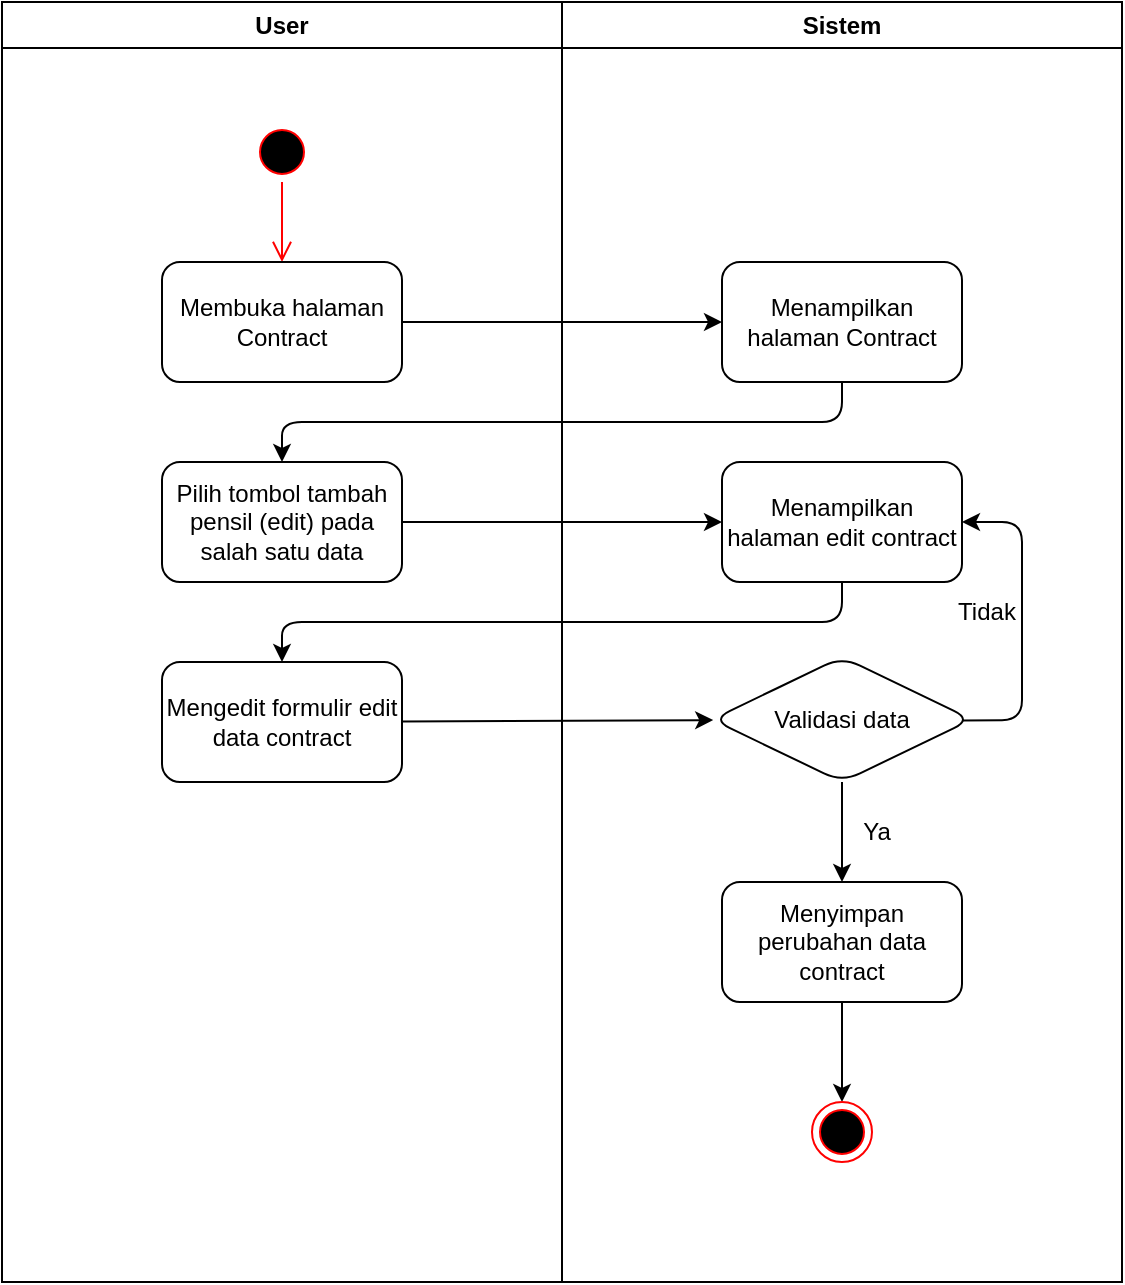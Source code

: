 <mxfile>
    <diagram id="TUFyzA_Yr2taj4uDOHVB" name="Page-1">
        <mxGraphModel dx="876" dy="467" grid="1" gridSize="10" guides="1" tooltips="1" connect="1" arrows="1" fold="1" page="1" pageScale="1" pageWidth="850" pageHeight="1100" math="0" shadow="0">
            <root>
                <mxCell id="0"/>
                <mxCell id="1" parent="0"/>
                <mxCell id="2" value="User" style="swimlane;whiteSpace=wrap;html=1;" vertex="1" parent="1">
                    <mxGeometry x="80" y="120" width="280" height="640" as="geometry"/>
                </mxCell>
                <mxCell id="3" value="" style="ellipse;html=1;shape=startState;fillColor=#000000;strokeColor=#ff0000;" vertex="1" parent="2">
                    <mxGeometry x="125" y="60" width="30" height="30" as="geometry"/>
                </mxCell>
                <mxCell id="4" value="" style="edgeStyle=orthogonalEdgeStyle;html=1;verticalAlign=bottom;endArrow=open;endSize=8;strokeColor=#ff0000;" edge="1" parent="2" source="3">
                    <mxGeometry relative="1" as="geometry">
                        <mxPoint x="140" y="130" as="targetPoint"/>
                    </mxGeometry>
                </mxCell>
                <mxCell id="5" value="Membuka halaman Contract" style="rounded=1;whiteSpace=wrap;html=1;" vertex="1" parent="2">
                    <mxGeometry x="80" y="130" width="120" height="60" as="geometry"/>
                </mxCell>
                <mxCell id="6" value="Pilih tombol tambah pensil (edit) pada salah satu data" style="rounded=1;whiteSpace=wrap;html=1;" vertex="1" parent="2">
                    <mxGeometry x="80" y="230" width="120" height="60" as="geometry"/>
                </mxCell>
                <mxCell id="15" value="Mengedit formulir edit data contract" style="rounded=1;whiteSpace=wrap;html=1;" vertex="1" parent="2">
                    <mxGeometry x="80" y="330" width="120" height="60" as="geometry"/>
                </mxCell>
                <mxCell id="7" value="Sistem" style="swimlane;whiteSpace=wrap;html=1;" vertex="1" parent="1">
                    <mxGeometry x="360" y="120" width="280" height="640" as="geometry"/>
                </mxCell>
                <mxCell id="8" value="Menampilkan halaman Contract" style="rounded=1;whiteSpace=wrap;html=1;" vertex="1" parent="7">
                    <mxGeometry x="80" y="130" width="120" height="60" as="geometry"/>
                </mxCell>
                <mxCell id="9" value="Menampilkan halaman edit contract" style="rounded=1;whiteSpace=wrap;html=1;" vertex="1" parent="7">
                    <mxGeometry x="80" y="230" width="120" height="60" as="geometry"/>
                </mxCell>
                <mxCell id="21" style="edgeStyle=none;html=1;entryX=1;entryY=0.5;entryDx=0;entryDy=0;exitX=0.963;exitY=0.508;exitDx=0;exitDy=0;exitPerimeter=0;" edge="1" parent="7" source="19" target="9">
                    <mxGeometry relative="1" as="geometry">
                        <Array as="points">
                            <mxPoint x="230" y="359"/>
                            <mxPoint x="230" y="260"/>
                        </Array>
                    </mxGeometry>
                </mxCell>
                <mxCell id="26" value="" style="edgeStyle=none;html=1;" edge="1" parent="7" source="19" target="25">
                    <mxGeometry relative="1" as="geometry"/>
                </mxCell>
                <mxCell id="19" value="Validasi data" style="rhombus;whiteSpace=wrap;html=1;rounded=1;" vertex="1" parent="7">
                    <mxGeometry x="75" y="327.5" width="130" height="62.5" as="geometry"/>
                </mxCell>
                <mxCell id="24" value="Ya" style="text;html=1;align=center;verticalAlign=middle;resizable=0;points=[];autosize=1;strokeColor=none;fillColor=none;" vertex="1" parent="7">
                    <mxGeometry x="137" y="400" width="40" height="30" as="geometry"/>
                </mxCell>
                <mxCell id="28" value="" style="edgeStyle=none;html=1;" edge="1" parent="7" source="25" target="27">
                    <mxGeometry relative="1" as="geometry"/>
                </mxCell>
                <mxCell id="25" value="Menyimpan perubahan data contract" style="whiteSpace=wrap;html=1;rounded=1;" vertex="1" parent="7">
                    <mxGeometry x="80" y="440" width="120" height="60" as="geometry"/>
                </mxCell>
                <mxCell id="27" value="" style="ellipse;html=1;shape=endState;fillColor=#000000;strokeColor=#ff0000;" vertex="1" parent="7">
                    <mxGeometry x="125" y="550" width="30" height="30" as="geometry"/>
                </mxCell>
                <mxCell id="12" value="" style="edgeStyle=none;html=1;" edge="1" parent="1" source="5" target="8">
                    <mxGeometry relative="1" as="geometry"/>
                </mxCell>
                <mxCell id="13" value="" style="edgeStyle=none;html=1;exitX=0.5;exitY=1;exitDx=0;exitDy=0;entryX=0.5;entryY=0;entryDx=0;entryDy=0;" edge="1" parent="1" source="8" target="6">
                    <mxGeometry relative="1" as="geometry">
                        <Array as="points">
                            <mxPoint x="500" y="330"/>
                            <mxPoint x="220" y="330"/>
                        </Array>
                    </mxGeometry>
                </mxCell>
                <mxCell id="14" value="" style="edgeStyle=none;html=1;" edge="1" parent="1" source="6" target="9">
                    <mxGeometry relative="1" as="geometry"/>
                </mxCell>
                <mxCell id="16" value="" style="edgeStyle=none;html=1;entryX=0.5;entryY=0;entryDx=0;entryDy=0;exitX=0.5;exitY=1;exitDx=0;exitDy=0;" edge="1" parent="1" source="9" target="15">
                    <mxGeometry relative="1" as="geometry">
                        <Array as="points">
                            <mxPoint x="500" y="430"/>
                            <mxPoint x="220" y="430"/>
                        </Array>
                    </mxGeometry>
                </mxCell>
                <mxCell id="20" value="" style="edgeStyle=none;html=1;" edge="1" parent="1" source="15" target="19">
                    <mxGeometry relative="1" as="geometry"/>
                </mxCell>
                <mxCell id="22" value="Tidak" style="text;html=1;align=center;verticalAlign=middle;resizable=0;points=[];autosize=1;strokeColor=none;fillColor=none;" vertex="1" parent="1">
                    <mxGeometry x="547" y="410" width="50" height="30" as="geometry"/>
                </mxCell>
            </root>
        </mxGraphModel>
    </diagram>
</mxfile>